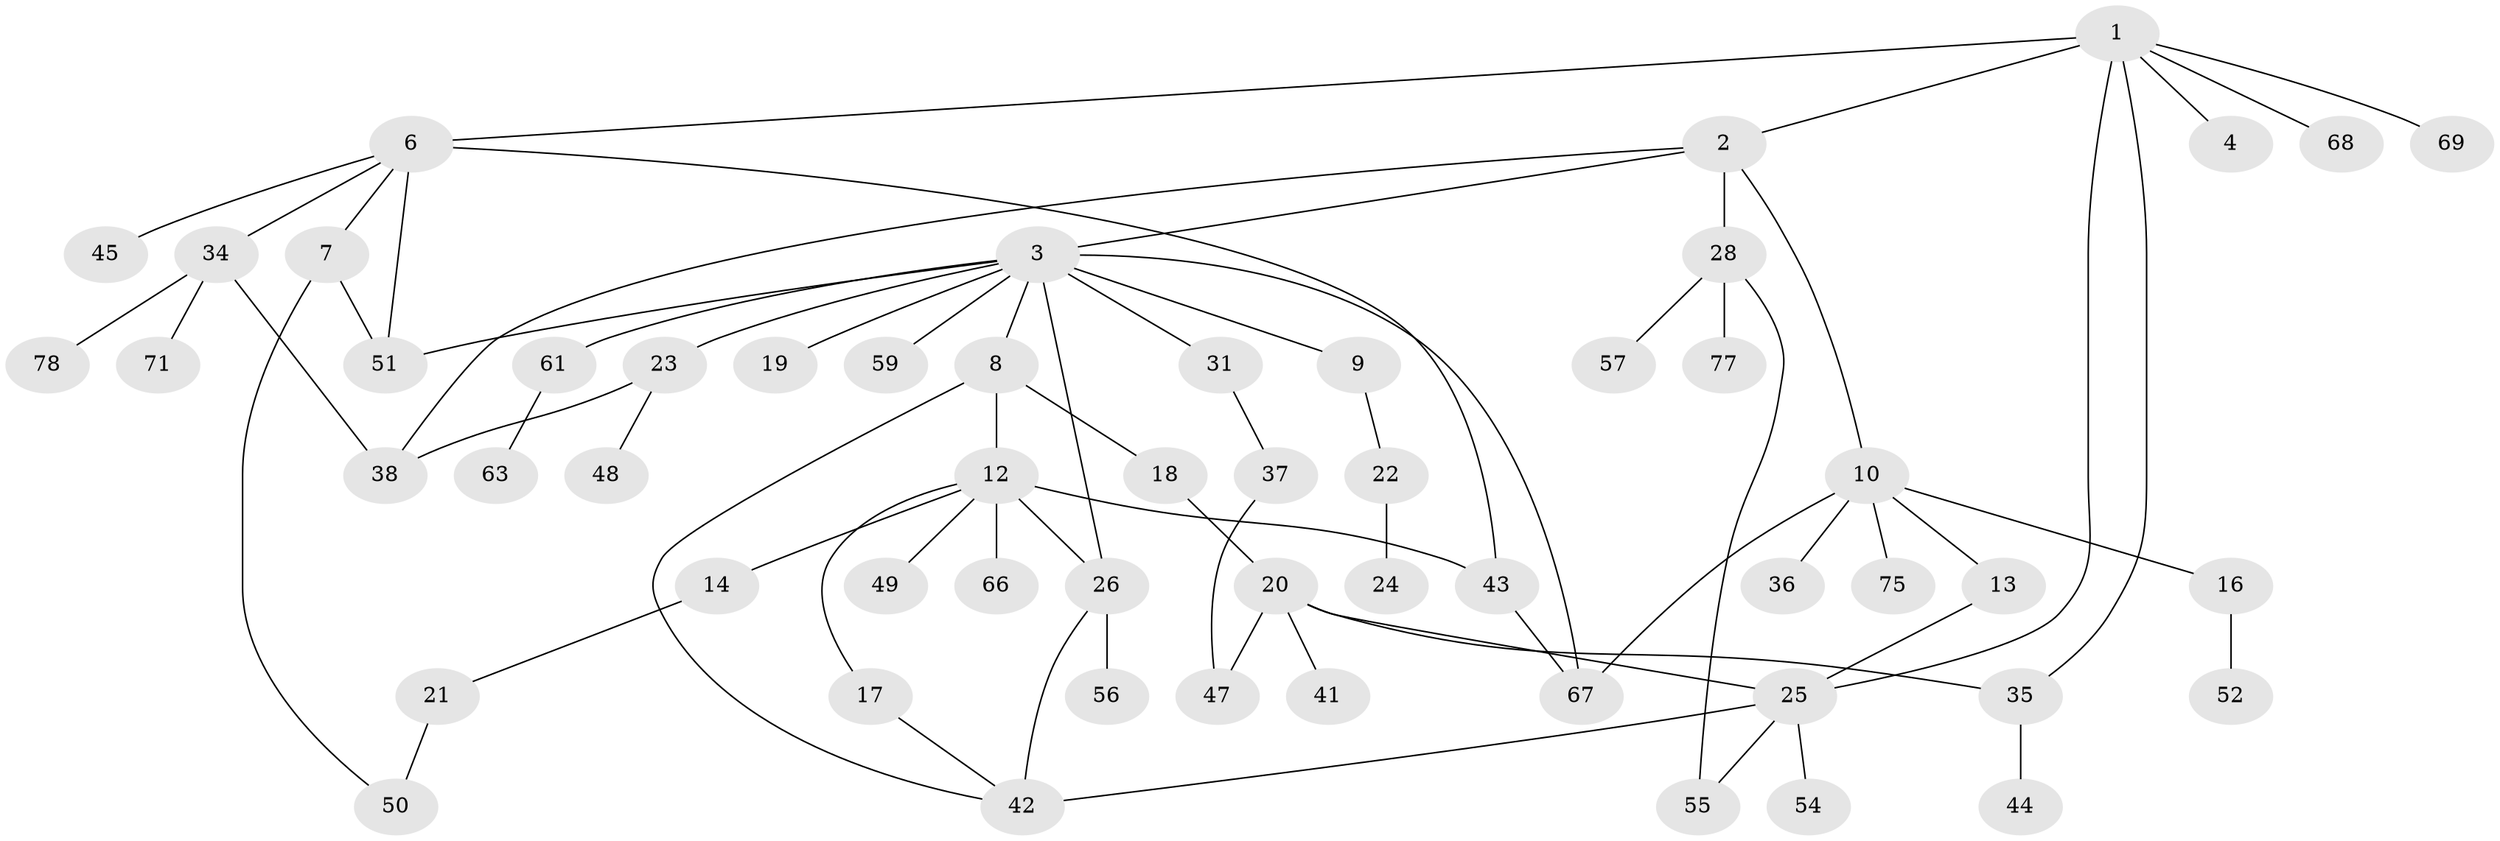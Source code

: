// Generated by graph-tools (version 1.1) at 2025/23/03/03/25 07:23:34]
// undirected, 56 vertices, 72 edges
graph export_dot {
graph [start="1"]
  node [color=gray90,style=filled];
  1 [super="+29"];
  2;
  3 [super="+5"];
  4;
  6 [super="+76"];
  7 [super="+30"];
  8 [super="+15"];
  9 [super="+27"];
  10 [super="+11"];
  12 [super="+60"];
  13;
  14;
  16;
  17 [super="+46"];
  18 [super="+39"];
  19;
  20 [super="+72"];
  21 [super="+74"];
  22;
  23 [super="+33"];
  24;
  25 [super="+79"];
  26 [super="+53"];
  28 [super="+32"];
  31;
  34 [super="+73"];
  35 [super="+70"];
  36 [super="+62"];
  37 [super="+40"];
  38;
  41;
  42 [super="+64"];
  43;
  44;
  45;
  47;
  48;
  49;
  50 [super="+58"];
  51 [super="+65"];
  52;
  54;
  55;
  56;
  57;
  59;
  61;
  63 [super="+80"];
  66;
  67 [super="+81"];
  68;
  69;
  71;
  75;
  77;
  78 [super="+82"];
  1 -- 2;
  1 -- 4;
  1 -- 6 [weight=2];
  1 -- 25;
  1 -- 68;
  1 -- 35;
  1 -- 69;
  2 -- 3;
  2 -- 10;
  2 -- 28;
  2 -- 38;
  3 -- 8;
  3 -- 9;
  3 -- 59;
  3 -- 61;
  3 -- 67;
  3 -- 19;
  3 -- 23;
  3 -- 26 [weight=2];
  3 -- 31;
  3 -- 51;
  6 -- 7;
  6 -- 34;
  6 -- 45;
  6 -- 51;
  6 -- 43;
  7 -- 50;
  7 -- 51;
  8 -- 12;
  8 -- 18;
  8 -- 42;
  9 -- 22;
  10 -- 16;
  10 -- 36 [weight=2];
  10 -- 75;
  10 -- 13;
  10 -- 67;
  12 -- 14;
  12 -- 17;
  12 -- 43;
  12 -- 49;
  12 -- 66;
  12 -- 26;
  13 -- 25;
  14 -- 21;
  16 -- 52;
  17 -- 42;
  18 -- 20;
  20 -- 35;
  20 -- 41;
  20 -- 47;
  20 -- 25;
  21 -- 50;
  22 -- 24;
  23 -- 38;
  23 -- 48;
  25 -- 42;
  25 -- 54;
  25 -- 55;
  26 -- 56;
  26 -- 42 [weight=2];
  28 -- 55;
  28 -- 57;
  28 -- 77;
  31 -- 37;
  34 -- 71;
  34 -- 38;
  34 -- 78;
  35 -- 44;
  37 -- 47;
  43 -- 67;
  61 -- 63;
}

